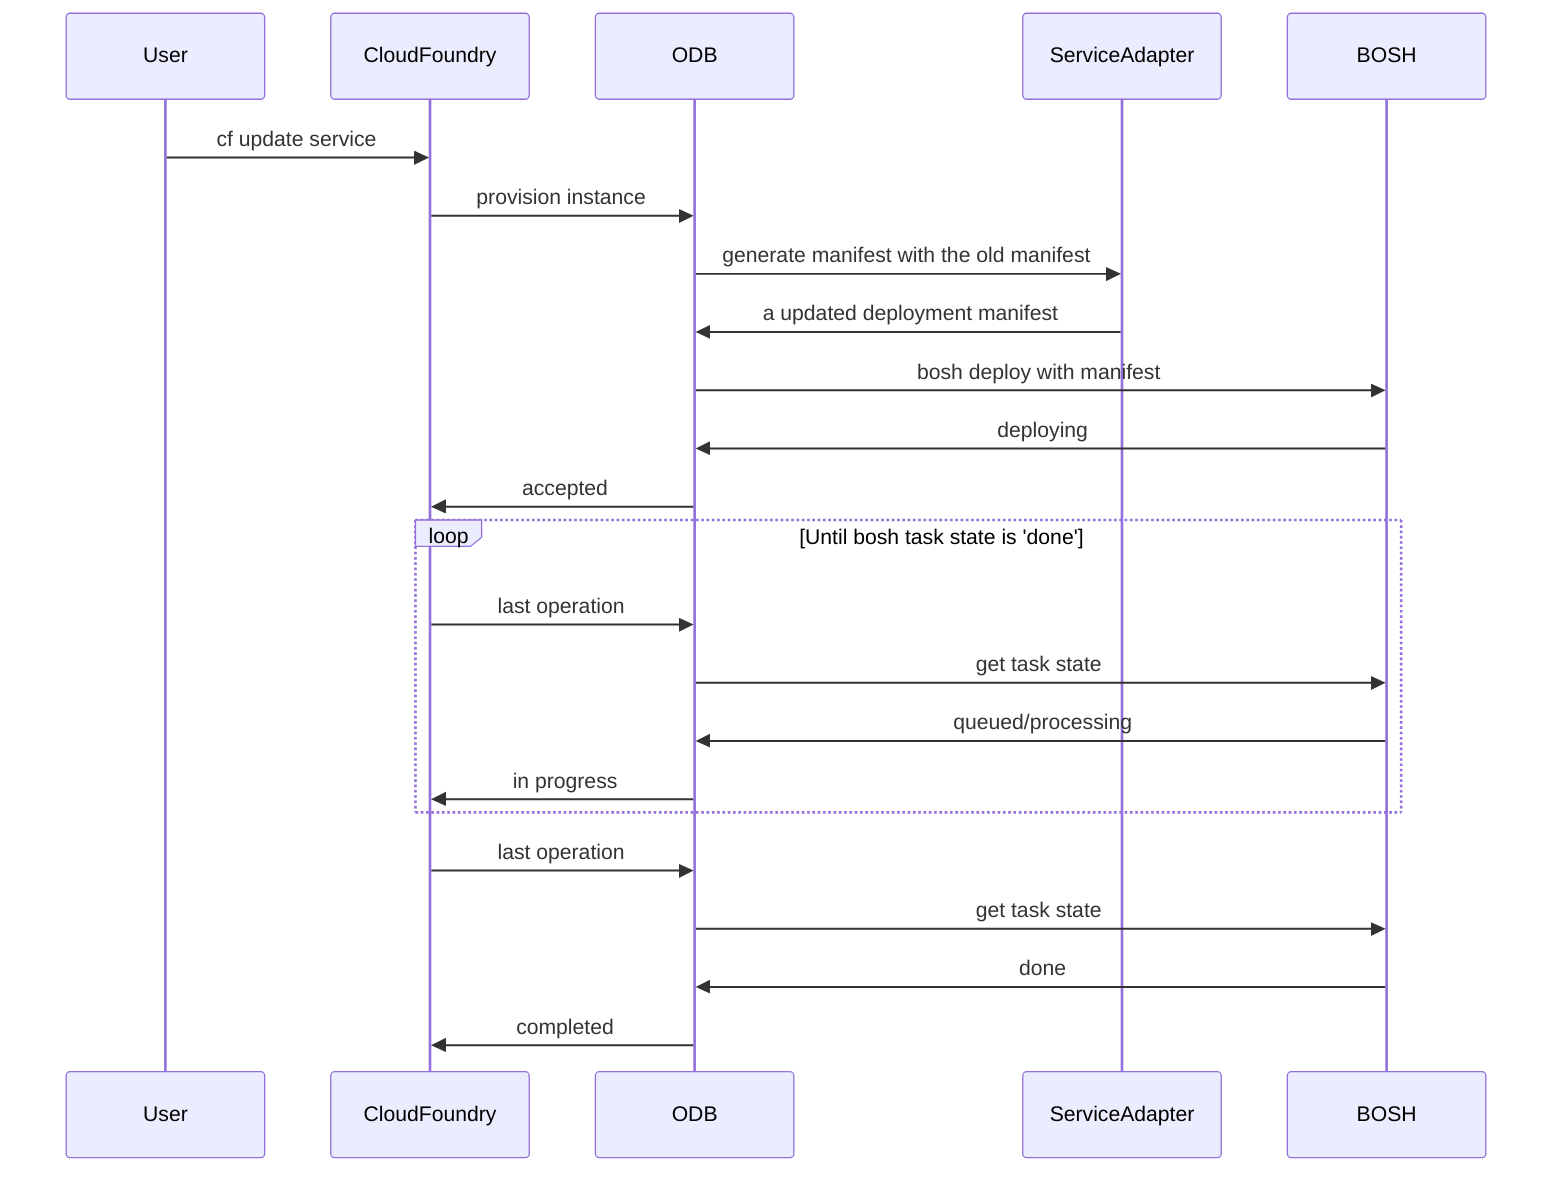 sequenceDiagram
  User->> CloudFoundry: cf update service
  CloudFoundry->> ODB: provision instance
  ODB->>ServiceAdapter: generate manifest with the old manifest
  ServiceAdapter->>ODB: a updated deployment manifest
  ODB->>BOSH: bosh deploy with manifest
  BOSH->>ODB: deploying
  ODB->>CloudFoundry: accepted
  loop Until bosh task state is 'done'
    CloudFoundry->>ODB:last operation
    ODB->>BOSH:get task state
    BOSH->>ODB:queued/processing
    ODB->>CloudFoundry:in progress
  end
  CloudFoundry->>ODB:last operation
  ODB->>BOSH:get task state
  BOSH->>ODB:done
  ODB->>CloudFoundry:completed